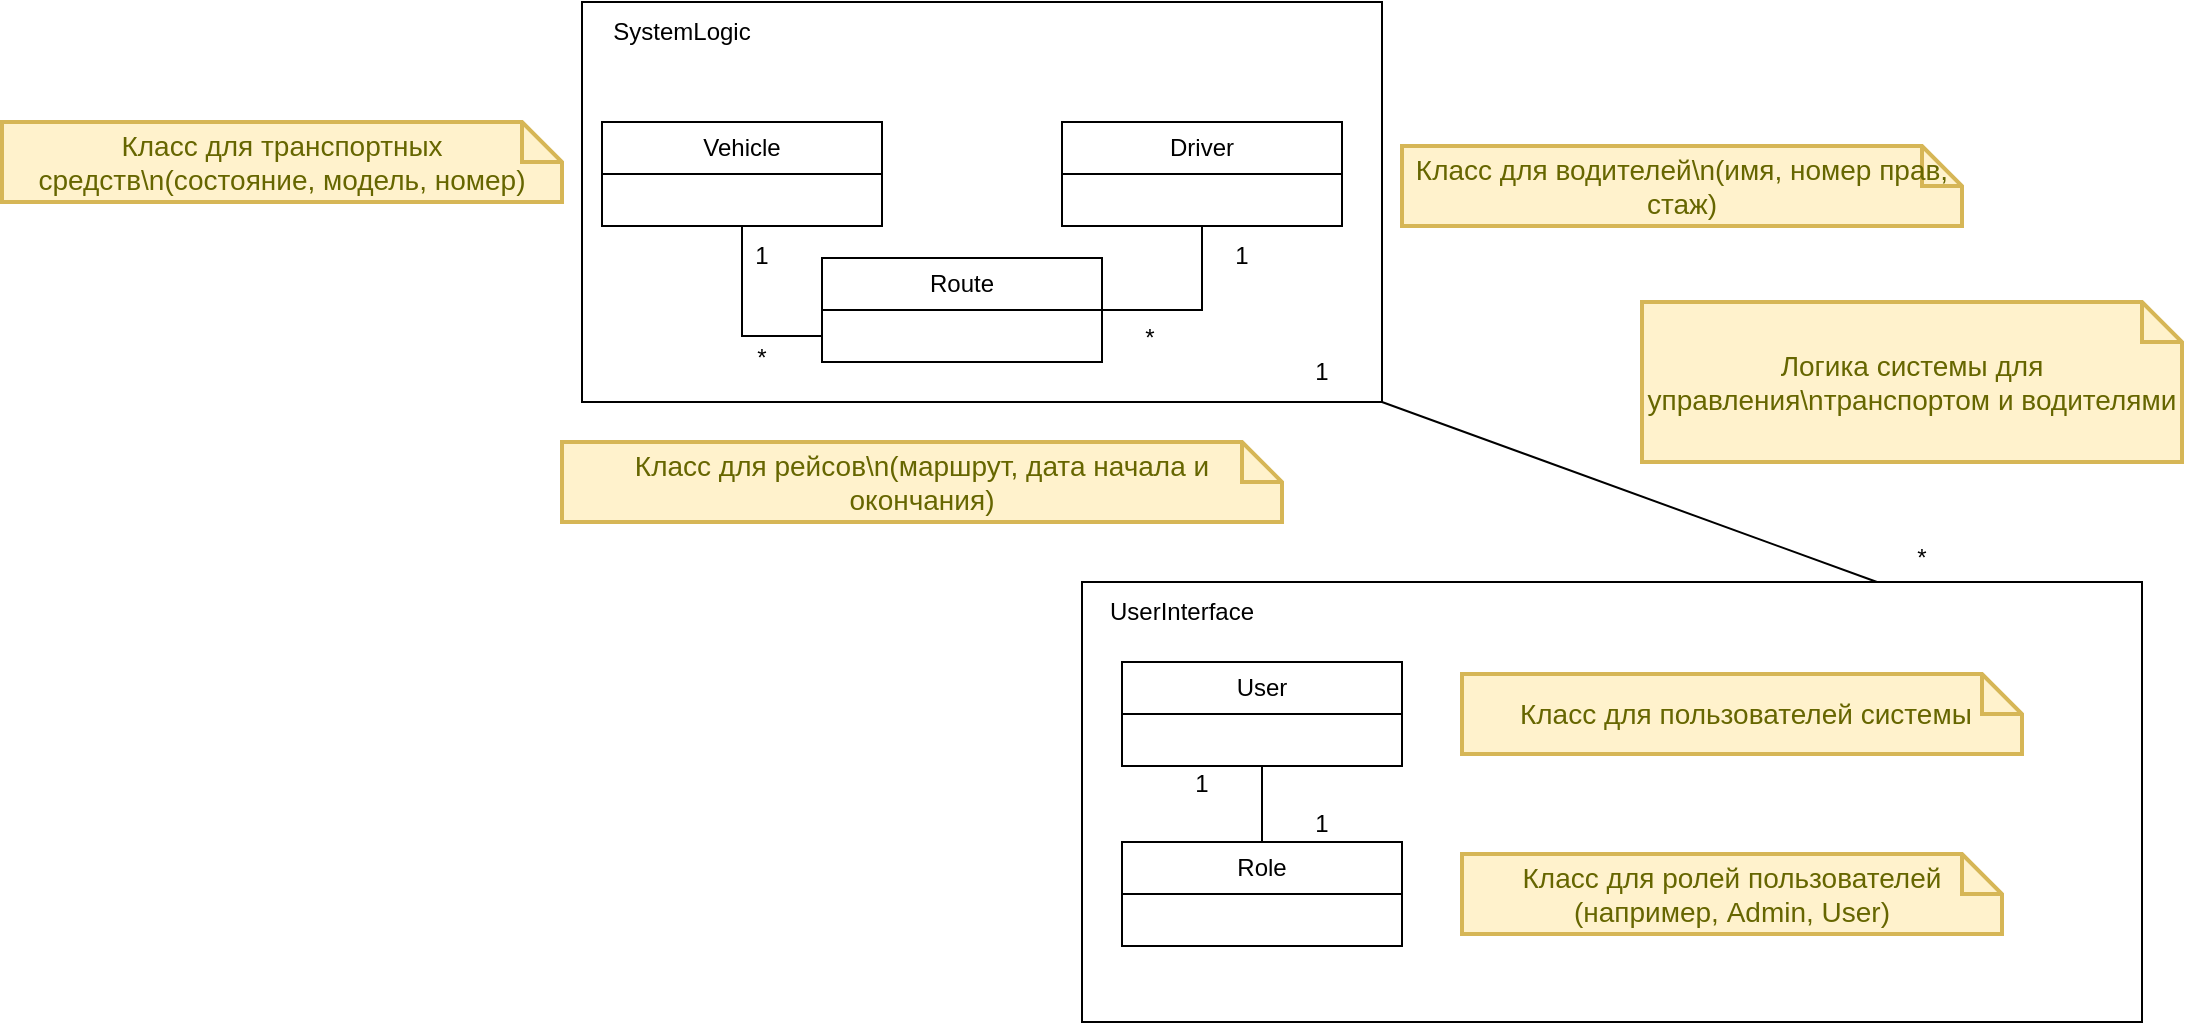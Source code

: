 <mxfile version="26.0.15">
  <diagram name="Страница — 1" id="yL1o1aRQWw3MuyUYtJgd">
    <mxGraphModel dx="2247" dy="920" grid="1" gridSize="10" guides="1" tooltips="1" connect="1" arrows="1" fold="1" page="1" pageScale="1" pageWidth="827" pageHeight="1169" math="0" shadow="0">
      <root>
        <mxCell id="0" />
        <mxCell id="1" parent="0" />
        <mxCell id="1gYpZBUZ1nTDD1e3TG9W-1" value="" style="rounded=0;whiteSpace=wrap;html=1;" vertex="1" parent="1">
          <mxGeometry x="100" y="70" width="400" height="200" as="geometry" />
        </mxCell>
        <mxCell id="1gYpZBUZ1nTDD1e3TG9W-2" value="SystemLogic" style="text;html=1;align=center;verticalAlign=middle;whiteSpace=wrap;rounded=0;" vertex="1" parent="1">
          <mxGeometry x="120" y="70" width="60" height="30" as="geometry" />
        </mxCell>
        <mxCell id="1gYpZBUZ1nTDD1e3TG9W-3" value="Vehicle" style="swimlane;fontStyle=0;childLayout=stackLayout;horizontal=1;startSize=26;fillColor=none;horizontalStack=0;resizeParent=1;resizeParentMax=0;resizeLast=0;collapsible=1;marginBottom=0;whiteSpace=wrap;html=1;" vertex="1" parent="1">
          <mxGeometry x="110" y="130" width="140" height="52" as="geometry" />
        </mxCell>
        <mxCell id="1gYpZBUZ1nTDD1e3TG9W-7" value="Route" style="swimlane;fontStyle=0;childLayout=stackLayout;horizontal=1;startSize=26;fillColor=none;horizontalStack=0;resizeParent=1;resizeParentMax=0;resizeLast=0;collapsible=1;marginBottom=0;whiteSpace=wrap;html=1;" vertex="1" parent="1">
          <mxGeometry x="220" y="198" width="140" height="52" as="geometry" />
        </mxCell>
        <mxCell id="1gYpZBUZ1nTDD1e3TG9W-8" value="Driver" style="swimlane;fontStyle=0;childLayout=stackLayout;horizontal=1;startSize=26;fillColor=none;horizontalStack=0;resizeParent=1;resizeParentMax=0;resizeLast=0;collapsible=1;marginBottom=0;whiteSpace=wrap;html=1;" vertex="1" parent="1">
          <mxGeometry x="340" y="130" width="140" height="52" as="geometry" />
        </mxCell>
        <mxCell id="1gYpZBUZ1nTDD1e3TG9W-9" value="" style="endArrow=none;html=1;rounded=0;entryX=0.5;entryY=1;entryDx=0;entryDy=0;exitX=0;exitY=0.75;exitDx=0;exitDy=0;" edge="1" parent="1" source="1gYpZBUZ1nTDD1e3TG9W-7" target="1gYpZBUZ1nTDD1e3TG9W-3">
          <mxGeometry width="50" height="50" relative="1" as="geometry">
            <mxPoint x="110" y="270" as="sourcePoint" />
            <mxPoint x="160" y="220" as="targetPoint" />
            <Array as="points">
              <mxPoint x="180" y="237" />
            </Array>
          </mxGeometry>
        </mxCell>
        <mxCell id="1gYpZBUZ1nTDD1e3TG9W-10" value="" style="endArrow=none;html=1;rounded=0;exitX=1;exitY=0.5;exitDx=0;exitDy=0;entryX=0.5;entryY=1;entryDx=0;entryDy=0;" edge="1" parent="1" source="1gYpZBUZ1nTDD1e3TG9W-7" target="1gYpZBUZ1nTDD1e3TG9W-8">
          <mxGeometry width="50" height="50" relative="1" as="geometry">
            <mxPoint x="390" y="250" as="sourcePoint" />
            <mxPoint x="440" y="200" as="targetPoint" />
            <Array as="points">
              <mxPoint x="410" y="224" />
            </Array>
          </mxGeometry>
        </mxCell>
        <mxCell id="1gYpZBUZ1nTDD1e3TG9W-11" value="" style="rounded=0;whiteSpace=wrap;html=1;" vertex="1" parent="1">
          <mxGeometry x="350" y="360" width="530" height="220" as="geometry" />
        </mxCell>
        <mxCell id="1gYpZBUZ1nTDD1e3TG9W-12" value="Role" style="swimlane;fontStyle=0;childLayout=stackLayout;horizontal=1;startSize=26;fillColor=none;horizontalStack=0;resizeParent=1;resizeParentMax=0;resizeLast=0;collapsible=1;marginBottom=0;whiteSpace=wrap;html=1;" vertex="1" parent="1">
          <mxGeometry x="370" y="490" width="140" height="52" as="geometry" />
        </mxCell>
        <mxCell id="1gYpZBUZ1nTDD1e3TG9W-13" value="User" style="swimlane;fontStyle=0;childLayout=stackLayout;horizontal=1;startSize=26;fillColor=none;horizontalStack=0;resizeParent=1;resizeParentMax=0;resizeLast=0;collapsible=1;marginBottom=0;whiteSpace=wrap;html=1;" vertex="1" parent="1">
          <mxGeometry x="370" y="400" width="140" height="52" as="geometry" />
        </mxCell>
        <mxCell id="1gYpZBUZ1nTDD1e3TG9W-14" value="UserInterface" style="text;html=1;align=center;verticalAlign=middle;whiteSpace=wrap;rounded=0;" vertex="1" parent="1">
          <mxGeometry x="370" y="360" width="60" height="30" as="geometry" />
        </mxCell>
        <mxCell id="1gYpZBUZ1nTDD1e3TG9W-15" value="" style="endArrow=none;html=1;rounded=0;entryX=0.5;entryY=1;entryDx=0;entryDy=0;exitX=0.5;exitY=0;exitDx=0;exitDy=0;" edge="1" parent="1" source="1gYpZBUZ1nTDD1e3TG9W-12" target="1gYpZBUZ1nTDD1e3TG9W-13">
          <mxGeometry width="50" height="50" relative="1" as="geometry">
            <mxPoint x="430" y="510" as="sourcePoint" />
            <mxPoint x="480" y="460" as="targetPoint" />
          </mxGeometry>
        </mxCell>
        <mxCell id="1gYpZBUZ1nTDD1e3TG9W-16" value="" style="endArrow=none;html=1;rounded=0;exitX=1;exitY=1;exitDx=0;exitDy=0;entryX=0.75;entryY=0;entryDx=0;entryDy=0;" edge="1" parent="1" source="1gYpZBUZ1nTDD1e3TG9W-1" target="1gYpZBUZ1nTDD1e3TG9W-11">
          <mxGeometry width="50" height="50" relative="1" as="geometry">
            <mxPoint x="520" y="320" as="sourcePoint" />
            <mxPoint x="570" y="270" as="targetPoint" />
          </mxGeometry>
        </mxCell>
        <mxCell id="1gYpZBUZ1nTDD1e3TG9W-17" value="Логика системы для управления\nтранспортом и водителями" style="shape=note;strokeWidth=2;fontSize=14;size=20;whiteSpace=wrap;html=1;fillColor=#fff2cc;strokeColor=#d6b656;fontColor=#666600;" vertex="1" parent="1">
          <mxGeometry x="630" y="220" width="270" height="80" as="geometry" />
        </mxCell>
        <mxCell id="1gYpZBUZ1nTDD1e3TG9W-18" value="&amp;nbsp;Класс для пользователей системы" style="shape=note;strokeWidth=2;fontSize=14;size=20;whiteSpace=wrap;html=1;fillColor=#fff2cc;strokeColor=#d6b656;fontColor=#666600;" vertex="1" parent="1">
          <mxGeometry x="540" y="406" width="280" height="40" as="geometry" />
        </mxCell>
        <mxCell id="1gYpZBUZ1nTDD1e3TG9W-19" value="Класс для ролей пользователей (например, Admin, User)" style="shape=note;strokeWidth=2;fontSize=14;size=20;whiteSpace=wrap;html=1;fillColor=#fff2cc;strokeColor=#d6b656;fontColor=#666600;" vertex="1" parent="1">
          <mxGeometry x="540" y="496" width="270" height="40" as="geometry" />
        </mxCell>
        <mxCell id="1gYpZBUZ1nTDD1e3TG9W-20" value="Класс для транспортных средств\n(состояние, модель, номер)" style="shape=note;strokeWidth=2;fontSize=14;size=20;whiteSpace=wrap;html=1;fillColor=#fff2cc;strokeColor=#d6b656;fontColor=#666600;" vertex="1" parent="1">
          <mxGeometry x="-190" y="130" width="280" height="40" as="geometry" />
        </mxCell>
        <mxCell id="1gYpZBUZ1nTDD1e3TG9W-21" value="Класс для рейсов\n(маршрут, дата начала и окончания)" style="shape=note;strokeWidth=2;fontSize=14;size=20;whiteSpace=wrap;html=1;fillColor=#fff2cc;strokeColor=#d6b656;fontColor=#666600;" vertex="1" parent="1">
          <mxGeometry x="90" y="290" width="360" height="40" as="geometry" />
        </mxCell>
        <mxCell id="1gYpZBUZ1nTDD1e3TG9W-22" value="Класс для водителей\n(имя, номер прав, стаж)" style="shape=note;strokeWidth=2;fontSize=14;size=20;whiteSpace=wrap;html=1;fillColor=#fff2cc;strokeColor=#d6b656;fontColor=#666600;" vertex="1" parent="1">
          <mxGeometry x="510" y="142" width="280" height="40" as="geometry" />
        </mxCell>
        <mxCell id="1gYpZBUZ1nTDD1e3TG9W-24" value="1" style="text;html=1;align=center;verticalAlign=middle;whiteSpace=wrap;rounded=0;" vertex="1" parent="1">
          <mxGeometry x="400" y="182" width="60" height="30" as="geometry" />
        </mxCell>
        <mxCell id="1gYpZBUZ1nTDD1e3TG9W-25" value="1" style="text;html=1;align=center;verticalAlign=middle;whiteSpace=wrap;rounded=0;" vertex="1" parent="1">
          <mxGeometry x="440" y="466" width="60" height="30" as="geometry" />
        </mxCell>
        <mxCell id="1gYpZBUZ1nTDD1e3TG9W-26" value="1" style="text;html=1;align=center;verticalAlign=middle;whiteSpace=wrap;rounded=0;" vertex="1" parent="1">
          <mxGeometry x="380" y="446" width="60" height="30" as="geometry" />
        </mxCell>
        <mxCell id="1gYpZBUZ1nTDD1e3TG9W-27" value="*&lt;div&gt;&lt;br&gt;&lt;/div&gt;" style="text;html=1;align=center;verticalAlign=middle;whiteSpace=wrap;rounded=0;" vertex="1" parent="1">
          <mxGeometry x="160" y="240" width="60" height="30" as="geometry" />
        </mxCell>
        <mxCell id="1gYpZBUZ1nTDD1e3TG9W-28" value="*&lt;div&gt;&lt;br&gt;&lt;/div&gt;" style="text;html=1;align=center;verticalAlign=middle;whiteSpace=wrap;rounded=0;" vertex="1" parent="1">
          <mxGeometry x="740" y="340" width="60" height="30" as="geometry" />
        </mxCell>
        <mxCell id="1gYpZBUZ1nTDD1e3TG9W-29" value="1" style="text;html=1;align=center;verticalAlign=middle;whiteSpace=wrap;rounded=0;" vertex="1" parent="1">
          <mxGeometry x="440" y="240" width="60" height="30" as="geometry" />
        </mxCell>
        <mxCell id="1gYpZBUZ1nTDD1e3TG9W-31" value="1" style="text;html=1;align=center;verticalAlign=middle;whiteSpace=wrap;rounded=0;" vertex="1" parent="1">
          <mxGeometry x="160" y="182" width="60" height="30" as="geometry" />
        </mxCell>
        <mxCell id="1gYpZBUZ1nTDD1e3TG9W-32" value="*&lt;div&gt;&lt;br&gt;&lt;/div&gt;" style="text;html=1;align=center;verticalAlign=middle;whiteSpace=wrap;rounded=0;" vertex="1" parent="1">
          <mxGeometry x="354" y="230" width="60" height="30" as="geometry" />
        </mxCell>
      </root>
    </mxGraphModel>
  </diagram>
</mxfile>
